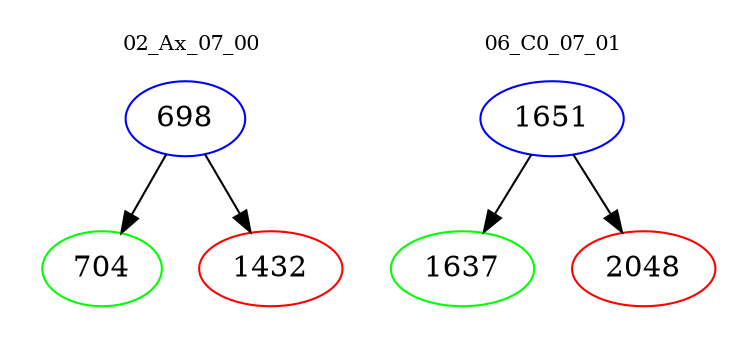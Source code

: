 digraph{
subgraph cluster_0 {
color = white
label = "02_Ax_07_00";
fontsize=10;
T0_698 [label="698", color="blue"]
T0_698 -> T0_704 [color="black"]
T0_704 [label="704", color="green"]
T0_698 -> T0_1432 [color="black"]
T0_1432 [label="1432", color="red"]
}
subgraph cluster_1 {
color = white
label = "06_C0_07_01";
fontsize=10;
T1_1651 [label="1651", color="blue"]
T1_1651 -> T1_1637 [color="black"]
T1_1637 [label="1637", color="green"]
T1_1651 -> T1_2048 [color="black"]
T1_2048 [label="2048", color="red"]
}
}
